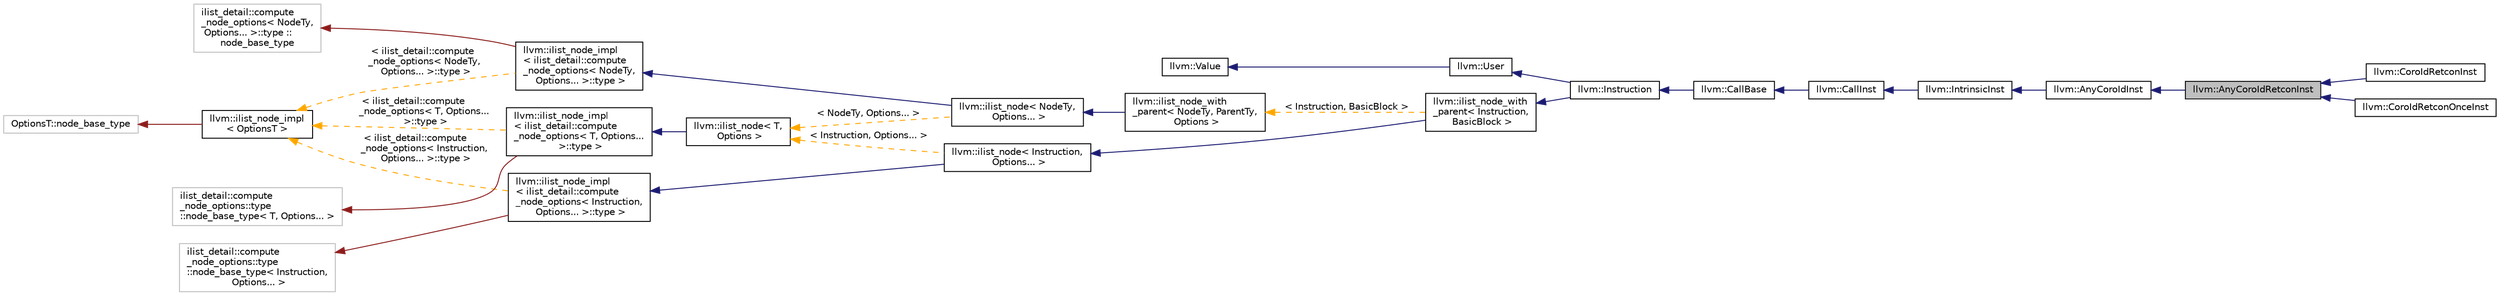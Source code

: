 digraph "llvm::AnyCoroIdRetconInst"
{
 // LATEX_PDF_SIZE
  bgcolor="transparent";
  edge [fontname="Helvetica",fontsize="10",labelfontname="Helvetica",labelfontsize="10"];
  node [fontname="Helvetica",fontsize="10",shape=record];
  rankdir="LR";
  Node1 [label="llvm::AnyCoroIdRetconInst",height=0.2,width=0.4,color="black", fillcolor="grey75", style="filled", fontcolor="black",tooltip="This represents either the llvm.coro.id.retcon or llvm.coro.id.retcon.once instruction."];
  Node2 -> Node1 [dir="back",color="midnightblue",fontsize="10",style="solid",fontname="Helvetica"];
  Node2 [label="llvm::AnyCoroIdInst",height=0.2,width=0.4,color="black",URL="$classllvm_1_1AnyCoroIdInst.html",tooltip="This represents a common base class for llvm.coro.id instructions."];
  Node3 -> Node2 [dir="back",color="midnightblue",fontsize="10",style="solid",fontname="Helvetica"];
  Node3 [label="llvm::IntrinsicInst",height=0.2,width=0.4,color="black",URL="$classllvm_1_1IntrinsicInst.html",tooltip="A wrapper class for inspecting calls to intrinsic functions."];
  Node4 -> Node3 [dir="back",color="midnightblue",fontsize="10",style="solid",fontname="Helvetica"];
  Node4 [label="llvm::CallInst",height=0.2,width=0.4,color="black",URL="$classllvm_1_1CallInst.html",tooltip="This class represents a function call, abstracting a target machine's calling convention."];
  Node5 -> Node4 [dir="back",color="midnightblue",fontsize="10",style="solid",fontname="Helvetica"];
  Node5 [label="llvm::CallBase",height=0.2,width=0.4,color="black",URL="$classllvm_1_1CallBase.html",tooltip="Base class for all callable instructions (InvokeInst and CallInst) Holds everything related to callin..."];
  Node6 -> Node5 [dir="back",color="midnightblue",fontsize="10",style="solid",fontname="Helvetica"];
  Node6 [label="llvm::Instruction",height=0.2,width=0.4,color="black",URL="$classllvm_1_1Instruction.html",tooltip=" "];
  Node7 -> Node6 [dir="back",color="midnightblue",fontsize="10",style="solid",fontname="Helvetica"];
  Node7 [label="llvm::User",height=0.2,width=0.4,color="black",URL="$classllvm_1_1User.html",tooltip=" "];
  Node8 -> Node7 [dir="back",color="midnightblue",fontsize="10",style="solid",fontname="Helvetica"];
  Node8 [label="llvm::Value",height=0.2,width=0.4,color="black",URL="$classllvm_1_1Value.html",tooltip="LLVM Value Representation."];
  Node9 -> Node6 [dir="back",color="midnightblue",fontsize="10",style="solid",fontname="Helvetica"];
  Node9 [label="llvm::ilist_node_with\l_parent\< Instruction,\l BasicBlock \>",height=0.2,width=0.4,color="black",URL="$classllvm_1_1ilist__node__with__parent.html",tooltip=" "];
  Node10 -> Node9 [dir="back",color="midnightblue",fontsize="10",style="solid",fontname="Helvetica"];
  Node10 [label="llvm::ilist_node\< Instruction,\l Options... \>",height=0.2,width=0.4,color="black",URL="$classllvm_1_1ilist__node.html",tooltip=" "];
  Node11 -> Node10 [dir="back",color="midnightblue",fontsize="10",style="solid",fontname="Helvetica"];
  Node11 [label="llvm::ilist_node_impl\l\< ilist_detail::compute\l_node_options\< Instruction,\l Options... \>::type \>",height=0.2,width=0.4,color="black",URL="$classllvm_1_1ilist__node__impl.html",tooltip=" "];
  Node12 -> Node11 [dir="back",color="firebrick4",fontsize="10",style="solid",fontname="Helvetica"];
  Node12 [label="ilist_detail::compute\l_node_options::type \l::node_base_type\< Instruction,\l Options... \>",height=0.2,width=0.4,color="grey75",tooltip=" "];
  Node13 -> Node11 [dir="back",color="orange",fontsize="10",style="dashed",label=" \< ilist_detail::compute\l_node_options\< Instruction,\l Options... \>::type \>" ,fontname="Helvetica"];
  Node13 [label="llvm::ilist_node_impl\l\< OptionsT \>",height=0.2,width=0.4,color="black",URL="$classllvm_1_1ilist__node__impl.html",tooltip="Implementation for an ilist node."];
  Node14 -> Node13 [dir="back",color="firebrick4",fontsize="10",style="solid",fontname="Helvetica"];
  Node14 [label="OptionsT::node_base_type",height=0.2,width=0.4,color="grey75",tooltip=" "];
  Node15 -> Node10 [dir="back",color="orange",fontsize="10",style="dashed",label=" \< Instruction, Options... \>" ,fontname="Helvetica"];
  Node15 [label="llvm::ilist_node\< T,\l Options \>",height=0.2,width=0.4,color="black",URL="$classllvm_1_1ilist__node.html",tooltip=" "];
  Node16 -> Node15 [dir="back",color="midnightblue",fontsize="10",style="solid",fontname="Helvetica"];
  Node16 [label="llvm::ilist_node_impl\l\< ilist_detail::compute\l_node_options\< T, Options...\l \>::type \>",height=0.2,width=0.4,color="black",URL="$classllvm_1_1ilist__node__impl.html",tooltip=" "];
  Node17 -> Node16 [dir="back",color="firebrick4",fontsize="10",style="solid",fontname="Helvetica"];
  Node17 [label="ilist_detail::compute\l_node_options::type \l::node_base_type\< T, Options... \>",height=0.2,width=0.4,color="grey75",tooltip=" "];
  Node13 -> Node16 [dir="back",color="orange",fontsize="10",style="dashed",label=" \< ilist_detail::compute\l_node_options\< T, Options...\l \>::type \>" ,fontname="Helvetica"];
  Node18 -> Node9 [dir="back",color="orange",fontsize="10",style="dashed",label=" \< Instruction, BasicBlock \>" ,fontname="Helvetica"];
  Node18 [label="llvm::ilist_node_with\l_parent\< NodeTy, ParentTy,\l Options \>",height=0.2,width=0.4,color="black",URL="$classllvm_1_1ilist__node__with__parent.html",tooltip="An ilist node that can access its parent list."];
  Node19 -> Node18 [dir="back",color="midnightblue",fontsize="10",style="solid",fontname="Helvetica"];
  Node19 [label="llvm::ilist_node\< NodeTy,\l Options... \>",height=0.2,width=0.4,color="black",URL="$classllvm_1_1ilist__node.html",tooltip=" "];
  Node20 -> Node19 [dir="back",color="midnightblue",fontsize="10",style="solid",fontname="Helvetica"];
  Node20 [label="llvm::ilist_node_impl\l\< ilist_detail::compute\l_node_options\< NodeTy,\l Options... \>::type \>",height=0.2,width=0.4,color="black",URL="$classllvm_1_1ilist__node__impl.html",tooltip=" "];
  Node21 -> Node20 [dir="back",color="firebrick4",fontsize="10",style="solid",fontname="Helvetica"];
  Node21 [label="ilist_detail::compute\l_node_options\< NodeTy,\l Options... \>::type ::\lnode_base_type",height=0.2,width=0.4,color="grey75",tooltip=" "];
  Node13 -> Node20 [dir="back",color="orange",fontsize="10",style="dashed",label=" \< ilist_detail::compute\l_node_options\< NodeTy,\l Options... \>::type \>" ,fontname="Helvetica"];
  Node15 -> Node19 [dir="back",color="orange",fontsize="10",style="dashed",label=" \< NodeTy, Options... \>" ,fontname="Helvetica"];
  Node1 -> Node22 [dir="back",color="midnightblue",fontsize="10",style="solid",fontname="Helvetica"];
  Node22 [label="llvm::CoroIdRetconInst",height=0.2,width=0.4,color="black",URL="$classllvm_1_1CoroIdRetconInst.html",tooltip="This represents the llvm.coro.id.retcon instruction."];
  Node1 -> Node23 [dir="back",color="midnightblue",fontsize="10",style="solid",fontname="Helvetica"];
  Node23 [label="llvm::CoroIdRetconOnceInst",height=0.2,width=0.4,color="black",URL="$classllvm_1_1CoroIdRetconOnceInst.html",tooltip="This represents the llvm.coro.id.retcon.once instruction."];
}
